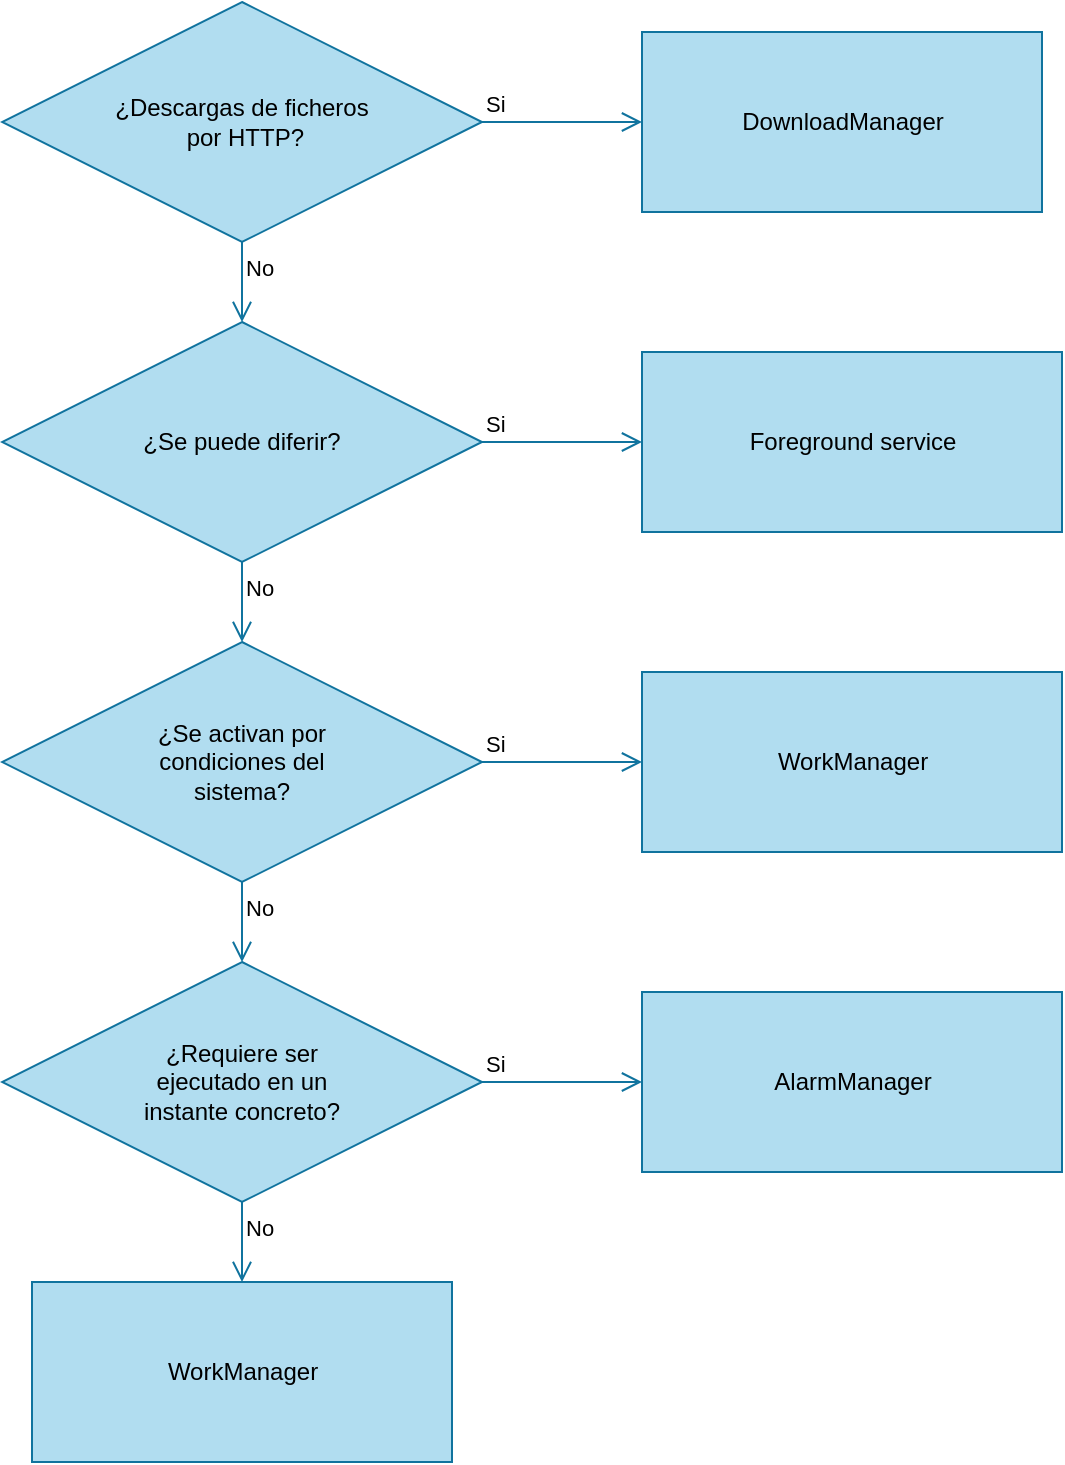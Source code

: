 <mxfile version="10.7.5" type="github"><diagram id="WtEaJ4e2enFaactbWKap" name="Page-1"><mxGraphModel dx="730" dy="705" grid="1" gridSize="10" guides="1" tooltips="1" connect="1" arrows="1" fold="1" page="1" pageScale="1" pageWidth="827" pageHeight="1169" math="0" shadow="0"><root><mxCell id="0"/><mxCell id="1" parent="0"/><mxCell id="Tvwb4SV6XHdWvKqXQtKC-1" value="¿Descargas de ficheros&lt;br&gt;&amp;nbsp;por HTTP?" style="rhombus;whiteSpace=wrap;html=1;fillColor=#b1ddf0;strokeColor=#10739e;" parent="1" vertex="1"><mxGeometry x="120" y="80" width="240" height="120" as="geometry"/></mxCell><mxCell id="Tvwb4SV6XHdWvKqXQtKC-2" value="Si" style="edgeStyle=orthogonalEdgeStyle;html=1;align=left;verticalAlign=bottom;endArrow=open;endSize=8;fillColor=#b1ddf0;strokeColor=#10739e;entryX=0;entryY=0.5;entryDx=0;entryDy=0;" parent="1" source="Tvwb4SV6XHdWvKqXQtKC-1" target="Tvwb4SV6XHdWvKqXQtKC-13" edge="1"><mxGeometry x="-1" relative="1" as="geometry"><mxPoint x="430" y="160" as="targetPoint"/></mxGeometry></mxCell><mxCell id="Tvwb4SV6XHdWvKqXQtKC-3" value="No&lt;br&gt;" style="edgeStyle=orthogonalEdgeStyle;html=1;align=left;verticalAlign=top;endArrow=open;endSize=8;fillColor=#b1ddf0;strokeColor=#10739e;entryX=0.5;entryY=0;entryDx=0;entryDy=0;" parent="1" source="Tvwb4SV6XHdWvKqXQtKC-1" target="Tvwb4SV6XHdWvKqXQtKC-4" edge="1"><mxGeometry x="-1" relative="1" as="geometry"><mxPoint x="250" y="320" as="targetPoint"/></mxGeometry></mxCell><mxCell id="Tvwb4SV6XHdWvKqXQtKC-4" value="¿Se puede diferir?" style="rhombus;whiteSpace=wrap;html=1;fillColor=#b1ddf0;strokeColor=#10739e;" parent="1" vertex="1"><mxGeometry x="120" y="240" width="240" height="120" as="geometry"/></mxCell><mxCell id="Tvwb4SV6XHdWvKqXQtKC-5" value="Si" style="edgeStyle=orthogonalEdgeStyle;html=1;align=left;verticalAlign=bottom;endArrow=open;endSize=8;fillColor=#b1ddf0;strokeColor=#10739e;entryX=0;entryY=0.5;entryDx=0;entryDy=0;" parent="1" source="Tvwb4SV6XHdWvKqXQtKC-4" target="Tvwb4SV6XHdWvKqXQtKC-14" edge="1"><mxGeometry x="-1" relative="1" as="geometry"><mxPoint x="420" y="340" as="targetPoint"/></mxGeometry></mxCell><mxCell id="Tvwb4SV6XHdWvKqXQtKC-6" value="No&lt;br&gt;" style="edgeStyle=orthogonalEdgeStyle;html=1;align=left;verticalAlign=top;endArrow=open;endSize=8;fillColor=#b1ddf0;strokeColor=#10739e;entryX=0.5;entryY=0;entryDx=0;entryDy=0;" parent="1" source="Tvwb4SV6XHdWvKqXQtKC-4" target="Tvwb4SV6XHdWvKqXQtKC-7" edge="1"><mxGeometry x="-1" relative="1" as="geometry"><mxPoint x="240" y="500" as="targetPoint"/></mxGeometry></mxCell><mxCell id="Tvwb4SV6XHdWvKqXQtKC-7" value="¿Se activan por&lt;br&gt;condiciones del&lt;br&gt;sistema?" style="rhombus;whiteSpace=wrap;html=1;fillColor=#b1ddf0;strokeColor=#10739e;" parent="1" vertex="1"><mxGeometry x="120" y="400" width="240" height="120" as="geometry"/></mxCell><mxCell id="Tvwb4SV6XHdWvKqXQtKC-8" value="Si" style="edgeStyle=orthogonalEdgeStyle;html=1;align=left;verticalAlign=bottom;endArrow=open;endSize=8;fillColor=#b1ddf0;strokeColor=#10739e;entryX=0;entryY=0.5;entryDx=0;entryDy=0;" parent="1" source="Tvwb4SV6XHdWvKqXQtKC-7" target="Tvwb4SV6XHdWvKqXQtKC-15" edge="1"><mxGeometry x="-1" relative="1" as="geometry"><mxPoint x="420" y="534" as="targetPoint"/></mxGeometry></mxCell><mxCell id="Tvwb4SV6XHdWvKqXQtKC-9" value="No&lt;br&gt;" style="edgeStyle=orthogonalEdgeStyle;html=1;align=left;verticalAlign=top;endArrow=open;endSize=8;fillColor=#b1ddf0;strokeColor=#10739e;entryX=0.5;entryY=0;entryDx=0;entryDy=0;" parent="1" source="Tvwb4SV6XHdWvKqXQtKC-7" target="Tvwb4SV6XHdWvKqXQtKC-10" edge="1"><mxGeometry x="-1" relative="1" as="geometry"><mxPoint x="240" y="694" as="targetPoint"/></mxGeometry></mxCell><mxCell id="Tvwb4SV6XHdWvKqXQtKC-10" value="¿Requiere ser&lt;br&gt;ejecutado en un &lt;br&gt;instante concreto?" style="rhombus;whiteSpace=wrap;html=1;fillColor=#b1ddf0;strokeColor=#10739e;" parent="1" vertex="1"><mxGeometry x="120" y="560" width="240" height="120" as="geometry"/></mxCell><mxCell id="Tvwb4SV6XHdWvKqXQtKC-11" value="Si" style="edgeStyle=orthogonalEdgeStyle;html=1;align=left;verticalAlign=bottom;endArrow=open;endSize=8;fillColor=#b1ddf0;strokeColor=#10739e;entryX=0;entryY=0.5;entryDx=0;entryDy=0;" parent="1" source="Tvwb4SV6XHdWvKqXQtKC-10" target="Tvwb4SV6XHdWvKqXQtKC-16" edge="1"><mxGeometry x="-1" relative="1" as="geometry"><mxPoint x="390" y="630" as="targetPoint"/></mxGeometry></mxCell><mxCell id="Tvwb4SV6XHdWvKqXQtKC-12" value="No&lt;br&gt;" style="edgeStyle=orthogonalEdgeStyle;html=1;align=left;verticalAlign=top;endArrow=open;endSize=8;fillColor=#b1ddf0;strokeColor=#10739e;entryX=0.5;entryY=0;entryDx=0;entryDy=0;" parent="1" source="Tvwb4SV6XHdWvKqXQtKC-10" target="Tvwb4SV6XHdWvKqXQtKC-17" edge="1"><mxGeometry x="-1" relative="1" as="geometry"><mxPoint x="210" y="790" as="targetPoint"/></mxGeometry></mxCell><mxCell id="Tvwb4SV6XHdWvKqXQtKC-13" value="DownloadManager" style="html=1;strokeColor=#10739e;fillColor=#b1ddf0;" parent="1" vertex="1"><mxGeometry x="440" y="95" width="200" height="90" as="geometry"/></mxCell><mxCell id="Tvwb4SV6XHdWvKqXQtKC-14" value="Foreground service" style="html=1;strokeColor=#10739e;fillColor=#b1ddf0;" parent="1" vertex="1"><mxGeometry x="440" y="255" width="210" height="90" as="geometry"/></mxCell><mxCell id="Tvwb4SV6XHdWvKqXQtKC-15" value="WorkManager" style="html=1;strokeColor=#10739e;fillColor=#b1ddf0;" parent="1" vertex="1"><mxGeometry x="440" y="415" width="210" height="90" as="geometry"/></mxCell><mxCell id="Tvwb4SV6XHdWvKqXQtKC-16" value="AlarmManager" style="html=1;strokeColor=#10739e;fillColor=#b1ddf0;" parent="1" vertex="1"><mxGeometry x="440" y="575" width="210" height="90" as="geometry"/></mxCell><mxCell id="Tvwb4SV6XHdWvKqXQtKC-17" value="WorkManager" style="html=1;strokeColor=#10739e;fillColor=#b1ddf0;" parent="1" vertex="1"><mxGeometry x="135" y="720" width="210" height="90" as="geometry"/></mxCell></root></mxGraphModel></diagram></mxfile>